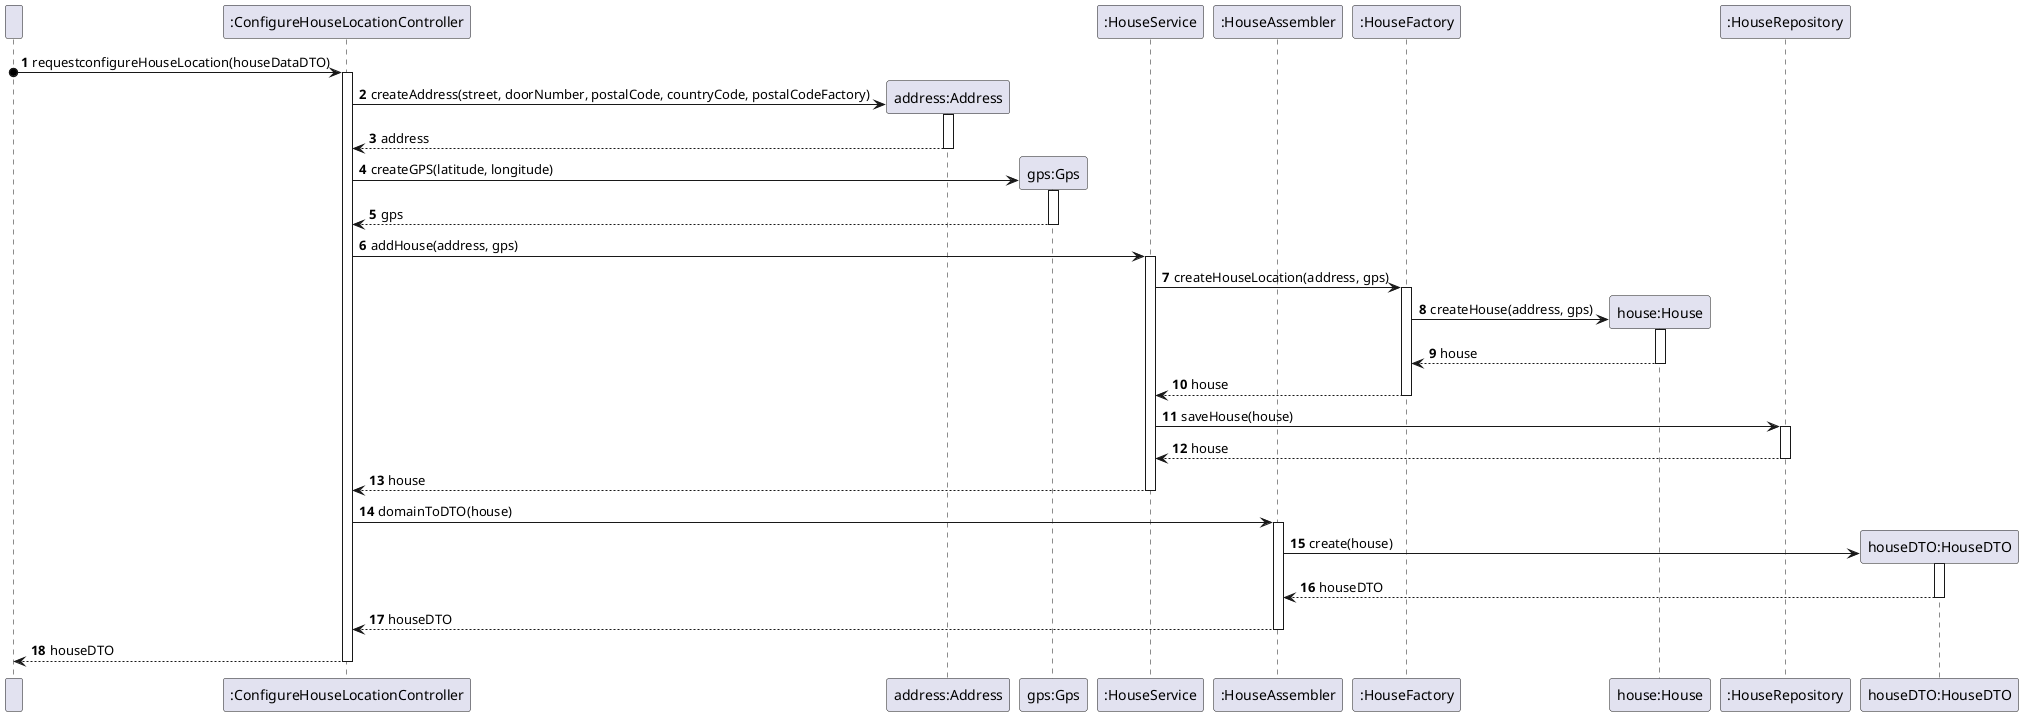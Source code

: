 @startuml

participant " "
participant ":ConfigureHouseLocationController" as ConfigureHouseLocationController

participant "address:Address" as Address
participant "gps:Gps" as Gps

participant ":HouseService" as Service
participant ":HouseAssembler" as Assembler

participant ":HouseFactory" as Factory
participant "house:House" as House
participant ":HouseRepository" as Repository

participant "houseDTO:HouseDTO" as DTO

'----------------------------------------------------------
autonumber
" " o-> ConfigureHouseLocationController : requestconfigureHouseLocation(houseDataDTO)
activate ConfigureHouseLocationController

create Address
ConfigureHouseLocationController -> Address : createAddress(street, doorNumber, postalCode, countryCode, postalCodeFactory)

activate Address

Address --> ConfigureHouseLocationController : address
deactivate Address

create Gps
ConfigureHouseLocationController -> Gps : createGPS(latitude, longitude)

activate Gps

Gps --> ConfigureHouseLocationController : gps
deactivate Gps


ConfigureHouseLocationController -> Service : addHouse(address, gps)

activate Service

Service -> Factory : createHouseLocation(address, gps)
activate Factory
create House
Factory -> House: createHouse(address, gps)
activate House
House --> Factory: house
deactivate House
Factory --> Service: house
deactivate Factory
Service -> Repository : saveHouse(house)
activate Repository

Repository --> Service : house
deactivate Repository
Service --> ConfigureHouseLocationController : house
deactivate Service

ConfigureHouseLocationController -> Assembler : domainToDTO(house)
activate Assembler
create DTO
Assembler -> DTO : create(house)
activate DTO
DTO --> Assembler : houseDTO
deactivate DTO
Assembler --> ConfigureHouseLocationController : houseDTO
deactivate Assembler

" " <-- ConfigureHouseLocationController : houseDTO
deactivate ConfigureHouseLocationController

@enduml